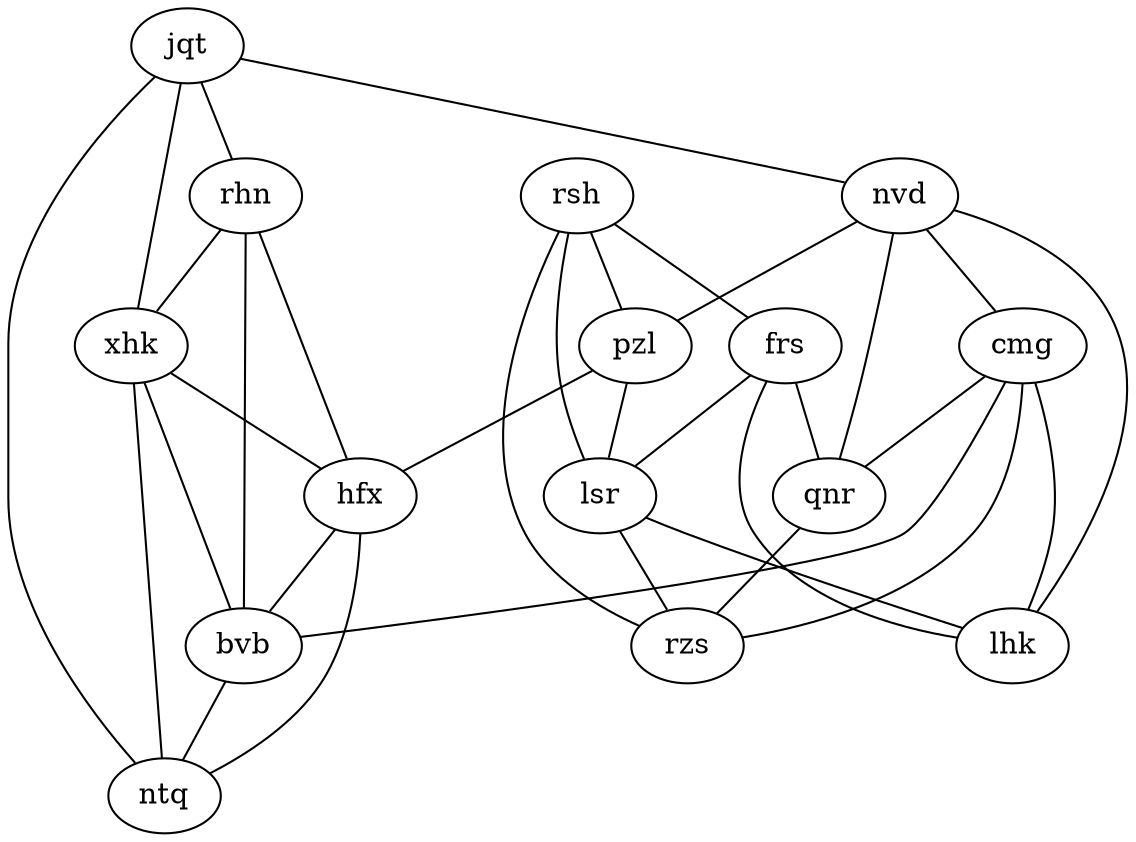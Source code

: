 graph G {
  "jqt" [label="jqt"];
  "rhn" [label="rhn"];
  "xhk" [label="xhk"];
  "nvd" [label="nvd"];
  "rsh" [label="rsh"];
  "frs" [label="frs"];
  "pzl" [label="pzl"];
  "lsr" [label="lsr"];
  "hfx" [label="hfx"];
  "cmg" [label="cmg"];
  "qnr" [label="qnr"];
  "lhk" [label="lhk"];
  "bvb" [label="bvb"];
  "ntq" [label="ntq"];
  "rzs" [label="rzs"];
  "jqt" -- "rhn";
  "jqt" -- "xhk";
  "jqt" -- "nvd";
  "jqt" -- "ntq";
  "rhn" -- "xhk";
  "rhn" -- "bvb";
  "rhn" -- "hfx";
  "xhk" -- "hfx";
  "xhk" -- "bvb";
  "xhk" -- "ntq";
  "nvd" -- "cmg";
  "nvd" -- "pzl";
  "nvd" -- "qnr";
  "nvd" -- "lhk";
  "rsh" -- "frs";
  "rsh" -- "pzl";
  "rsh" -- "lsr";
  "rsh" -- "rzs";
  "frs" -- "qnr";
  "frs" -- "lhk";
  "frs" -- "lsr";
  "pzl" -- "lsr";
  "pzl" -- "hfx";
  "lsr" -- "lhk";
  "lsr" -- "rzs";
  "hfx" -- "bvb";
  "hfx" -- "ntq";
  "cmg" -- "qnr";
  "cmg" -- "lhk";
  "cmg" -- "bvb";
  "cmg" -- "rzs";
  "qnr" -- "rzs";
  "bvb" -- "ntq";
}
